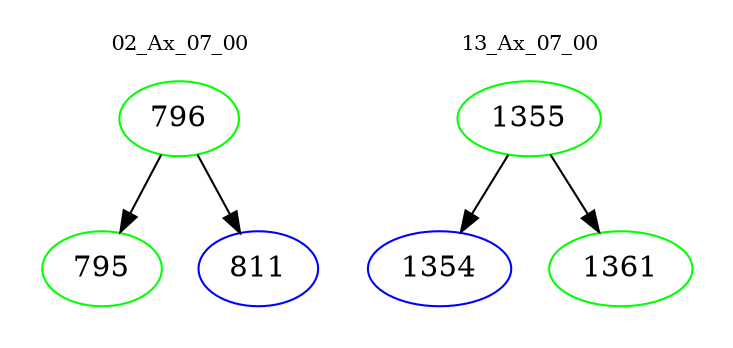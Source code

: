 digraph{
subgraph cluster_0 {
color = white
label = "02_Ax_07_00";
fontsize=10;
T0_796 [label="796", color="green"]
T0_796 -> T0_795 [color="black"]
T0_795 [label="795", color="green"]
T0_796 -> T0_811 [color="black"]
T0_811 [label="811", color="blue"]
}
subgraph cluster_1 {
color = white
label = "13_Ax_07_00";
fontsize=10;
T1_1355 [label="1355", color="green"]
T1_1355 -> T1_1354 [color="black"]
T1_1354 [label="1354", color="blue"]
T1_1355 -> T1_1361 [color="black"]
T1_1361 [label="1361", color="green"]
}
}

